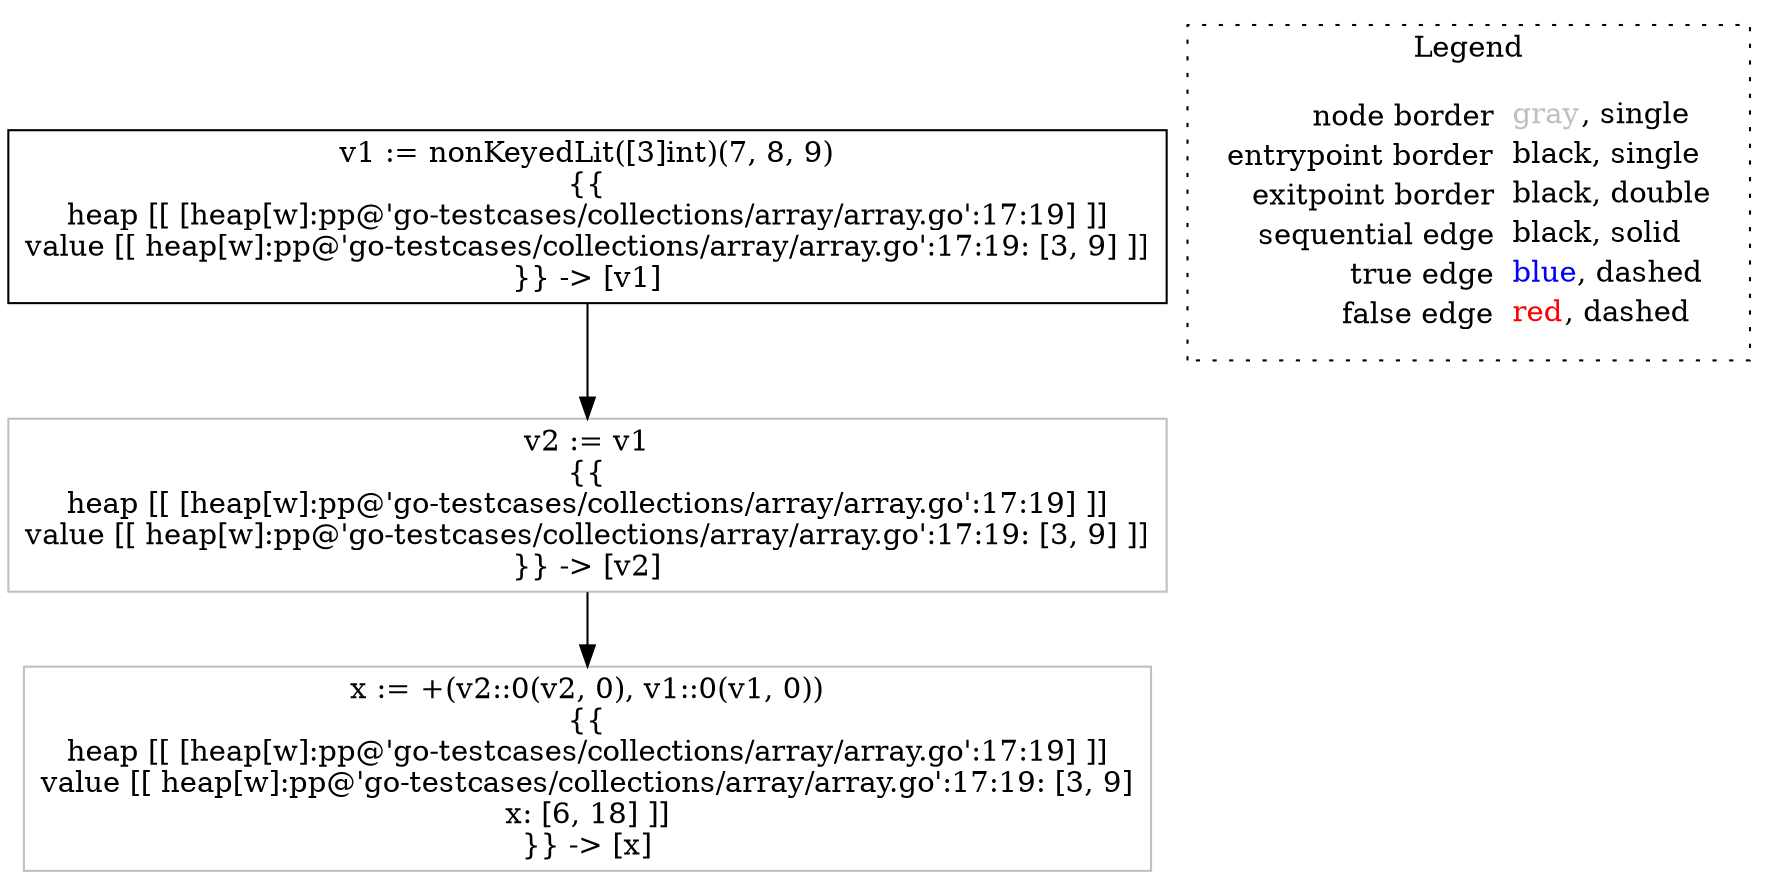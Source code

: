 digraph {
	"node0" [shape="rect",color="black",label=<v1 := nonKeyedLit([3]int)(7, 8, 9)<BR/>{{<BR/>heap [[ [heap[w]:pp@'go-testcases/collections/array/array.go':17:19] ]]<BR/>value [[ heap[w]:pp@'go-testcases/collections/array/array.go':17:19: [3, 9] ]]<BR/>}} -&gt; [v1]>];
	"node1" [shape="rect",color="gray",label=<v2 := v1<BR/>{{<BR/>heap [[ [heap[w]:pp@'go-testcases/collections/array/array.go':17:19] ]]<BR/>value [[ heap[w]:pp@'go-testcases/collections/array/array.go':17:19: [3, 9] ]]<BR/>}} -&gt; [v2]>];
	"node2" [shape="rect",color="gray",label=<x := +(v2::0(v2, 0), v1::0(v1, 0))<BR/>{{<BR/>heap [[ [heap[w]:pp@'go-testcases/collections/array/array.go':17:19] ]]<BR/>value [[ heap[w]:pp@'go-testcases/collections/array/array.go':17:19: [3, 9]<BR/>x: [6, 18] ]]<BR/>}} -&gt; [x]>];
	"node0" -> "node1" [color="black"];
	"node1" -> "node2" [color="black"];
subgraph cluster_legend {
	label="Legend";
	style=dotted;
	node [shape=plaintext];
	"legend" [label=<<table border="0" cellpadding="2" cellspacing="0" cellborder="0"><tr><td align="right">node border&nbsp;</td><td align="left"><font color="gray">gray</font>, single</td></tr><tr><td align="right">entrypoint border&nbsp;</td><td align="left"><font color="black">black</font>, single</td></tr><tr><td align="right">exitpoint border&nbsp;</td><td align="left"><font color="black">black</font>, double</td></tr><tr><td align="right">sequential edge&nbsp;</td><td align="left"><font color="black">black</font>, solid</td></tr><tr><td align="right">true edge&nbsp;</td><td align="left"><font color="blue">blue</font>, dashed</td></tr><tr><td align="right">false edge&nbsp;</td><td align="left"><font color="red">red</font>, dashed</td></tr></table>>];
}

}
